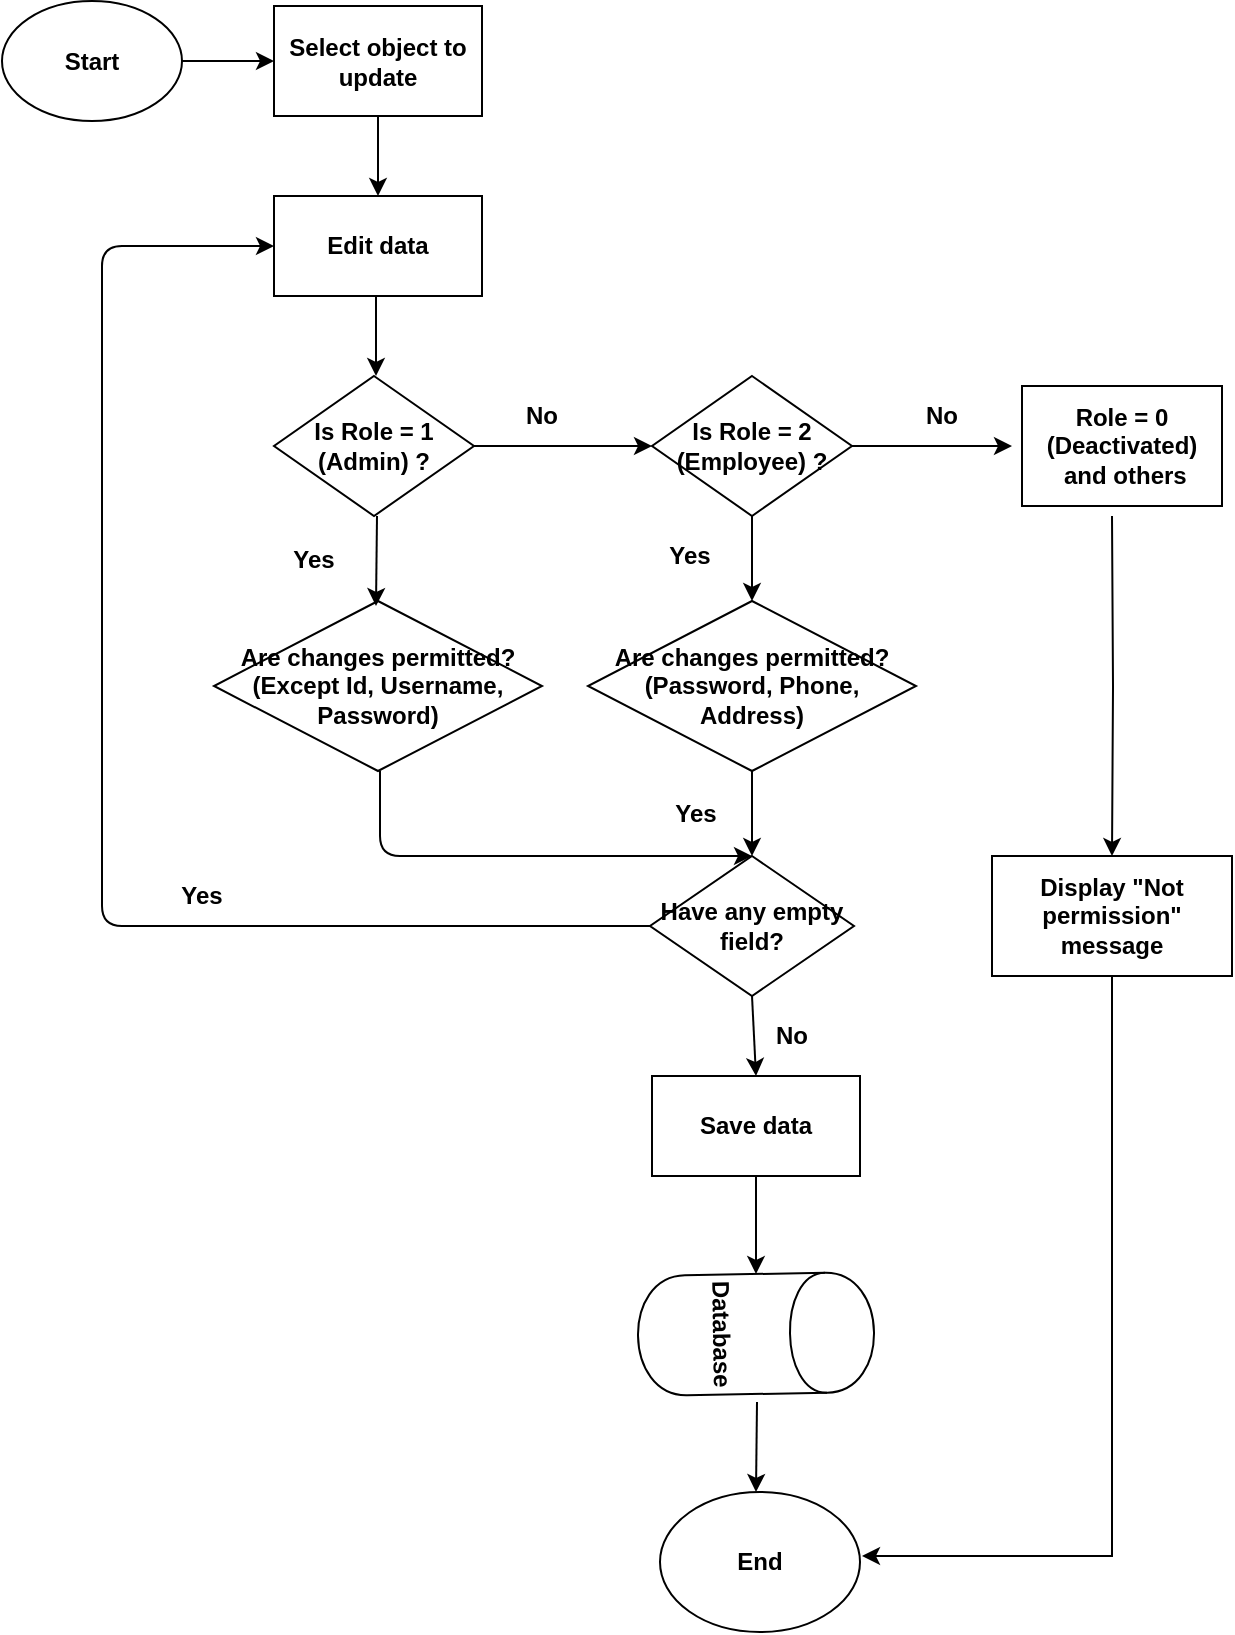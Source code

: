 <mxfile version="12.1.8" type="device" pages="2"><diagram id="Kxd_GJkdvicRJ8XknDDk" name="Page-1"><mxGraphModel dx="854" dy="436" grid="1" gridSize="10" guides="1" tooltips="1" connect="1" arrows="1" fold="1" page="1" pageScale="1" pageWidth="850" pageHeight="1100" math="0" shadow="0"><root><mxCell id="0"/><mxCell id="1" parent="0"/><mxCell id="oy75s9zfPqhPUEhMcUJi-15" value="" style="edgeStyle=orthogonalEdgeStyle;rounded=0;orthogonalLoop=1;jettySize=auto;html=1;" parent="1" source="oy75s9zfPqhPUEhMcUJi-1" target="oy75s9zfPqhPUEhMcUJi-3" edge="1"><mxGeometry relative="1" as="geometry"/></mxCell><mxCell id="oy75s9zfPqhPUEhMcUJi-1" value="&lt;b&gt;Start&lt;/b&gt;" style="ellipse;whiteSpace=wrap;html=1;" parent="1" vertex="1"><mxGeometry x="50" y="22.5" width="90" height="60" as="geometry"/></mxCell><mxCell id="oy75s9zfPqhPUEhMcUJi-18" value="" style="edgeStyle=orthogonalEdgeStyle;rounded=0;orthogonalLoop=1;jettySize=auto;html=1;" parent="1" source="oy75s9zfPqhPUEhMcUJi-3" target="oy75s9zfPqhPUEhMcUJi-4" edge="1"><mxGeometry relative="1" as="geometry"/></mxCell><mxCell id="oy75s9zfPqhPUEhMcUJi-3" value="&lt;b&gt;Select object to update&lt;/b&gt;" style="rounded=0;whiteSpace=wrap;html=1;" parent="1" vertex="1"><mxGeometry x="186" y="25" width="104" height="55" as="geometry"/></mxCell><mxCell id="oy75s9zfPqhPUEhMcUJi-4" value="&lt;b&gt;Edit data&lt;/b&gt;" style="rounded=0;whiteSpace=wrap;html=1;" parent="1" vertex="1"><mxGeometry x="186" y="120" width="104" height="50" as="geometry"/></mxCell><mxCell id="oy75s9zfPqhPUEhMcUJi-5" value="&lt;b&gt;Are changes permitted?&lt;br&gt;(Except Id, Username, Password)&lt;br&gt;&lt;/b&gt;" style="rhombus;whiteSpace=wrap;html=1;" parent="1" vertex="1"><mxGeometry x="156" y="322.5" width="164" height="85" as="geometry"/></mxCell><mxCell id="drtIHyOjPNy8VjCKFhQO-14" value="" style="edgeStyle=orthogonalEdgeStyle;rounded=0;orthogonalLoop=1;jettySize=auto;html=1;" parent="1" source="oy75s9zfPqhPUEhMcUJi-8" target="drtIHyOjPNy8VjCKFhQO-13" edge="1"><mxGeometry relative="1" as="geometry"/></mxCell><mxCell id="oy75s9zfPqhPUEhMcUJi-8" value="&lt;b&gt;Is Role = 1 (Admin) ?&lt;/b&gt;" style="rhombus;whiteSpace=wrap;html=1;" parent="1" vertex="1"><mxGeometry x="186" y="210" width="100" height="70" as="geometry"/></mxCell><mxCell id="drtIHyOjPNy8VjCKFhQO-15" value="" style="edgeStyle=orthogonalEdgeStyle;rounded=0;orthogonalLoop=1;jettySize=auto;html=1;" parent="1" source="drtIHyOjPNy8VjCKFhQO-13" target="drtIHyOjPNy8VjCKFhQO-10" edge="1"><mxGeometry relative="1" as="geometry"/></mxCell><mxCell id="drtIHyOjPNy8VjCKFhQO-19" value="" style="edgeStyle=orthogonalEdgeStyle;rounded=0;orthogonalLoop=1;jettySize=auto;html=1;" parent="1" source="drtIHyOjPNy8VjCKFhQO-13" edge="1"><mxGeometry relative="1" as="geometry"><mxPoint x="555" y="245" as="targetPoint"/></mxGeometry></mxCell><mxCell id="drtIHyOjPNy8VjCKFhQO-13" value="&lt;b&gt;Is Role = 2 (Employee) ?&lt;/b&gt;" style="rhombus;whiteSpace=wrap;html=1;" parent="1" vertex="1"><mxGeometry x="375" y="210" width="100" height="70" as="geometry"/></mxCell><mxCell id="drtIHyOjPNy8VjCKFhQO-27" value="" style="edgeStyle=orthogonalEdgeStyle;rounded=0;orthogonalLoop=1;jettySize=auto;html=1;entryX=0.5;entryY=0;entryDx=0;entryDy=0;" parent="1" target="oy75s9zfPqhPUEhMcUJi-14" edge="1"><mxGeometry relative="1" as="geometry"><mxPoint x="605" y="280" as="sourcePoint"/><mxPoint x="605" y="360" as="targetPoint"/></mxGeometry></mxCell><mxCell id="drtIHyOjPNy8VjCKFhQO-22" value="" style="edgeStyle=orthogonalEdgeStyle;rounded=0;orthogonalLoop=1;jettySize=auto;html=1;" parent="1" source="oy75s9zfPqhPUEhMcUJi-10" target="oy75s9zfPqhPUEhMcUJi-11" edge="1"><mxGeometry relative="1" as="geometry"/></mxCell><mxCell id="oy75s9zfPqhPUEhMcUJi-10" value="&lt;b&gt;Save data&lt;/b&gt;" style="rounded=0;whiteSpace=wrap;html=1;" parent="1" vertex="1"><mxGeometry x="375" y="560" width="104" height="50" as="geometry"/></mxCell><mxCell id="oy75s9zfPqhPUEhMcUJi-11" value="&lt;b&gt;Database&lt;/b&gt;" style="shape=cylinder;whiteSpace=wrap;html=1;boundedLbl=1;backgroundOutline=1;rotation=89;" parent="1" vertex="1"><mxGeometry x="397" y="630" width="60" height="118" as="geometry"/></mxCell><mxCell id="oy75s9zfPqhPUEhMcUJi-12" value="&lt;b&gt;End&lt;/b&gt;" style="ellipse;whiteSpace=wrap;html=1;" parent="1" vertex="1"><mxGeometry x="379" y="768" width="100" height="70" as="geometry"/></mxCell><mxCell id="oy75s9zfPqhPUEhMcUJi-13" value="&lt;b&gt;Have any empty field?&lt;/b&gt;" style="rhombus;whiteSpace=wrap;html=1;" parent="1" vertex="1"><mxGeometry x="374" y="450" width="102" height="70" as="geometry"/></mxCell><mxCell id="oy75s9zfPqhPUEhMcUJi-19" value="" style="endArrow=classic;html=1;" parent="1" edge="1"><mxGeometry width="50" height="50" relative="1" as="geometry"><mxPoint x="237" y="170" as="sourcePoint"/><mxPoint x="237" y="210" as="targetPoint"/></mxGeometry></mxCell><mxCell id="oy75s9zfPqhPUEhMcUJi-25" value="" style="endArrow=classic;html=1;entryX=0.5;entryY=0;entryDx=0;entryDy=0;" parent="1" target="oy75s9zfPqhPUEhMcUJi-13" edge="1"><mxGeometry width="50" height="50" relative="1" as="geometry"><mxPoint x="239" y="407.5" as="sourcePoint"/><mxPoint x="238.5" y="452.5" as="targetPoint"/><Array as="points"><mxPoint x="239" y="450"/></Array></mxGeometry></mxCell><mxCell id="oy75s9zfPqhPUEhMcUJi-26" value="" style="endArrow=classic;html=1;" parent="1" edge="1"><mxGeometry width="50" height="50" relative="1" as="geometry"><mxPoint x="237.5" y="280" as="sourcePoint"/><mxPoint x="237" y="325" as="targetPoint"/></mxGeometry></mxCell><mxCell id="oy75s9zfPqhPUEhMcUJi-28" value="" style="endArrow=classic;html=1;" parent="1" edge="1"><mxGeometry width="50" height="50" relative="1" as="geometry"><mxPoint x="427.5" y="723" as="sourcePoint"/><mxPoint x="427" y="768" as="targetPoint"/></mxGeometry></mxCell><mxCell id="oy75s9zfPqhPUEhMcUJi-35" value="" style="endArrow=classic;html=1;exitX=0;exitY=0.5;exitDx=0;exitDy=0;entryX=0;entryY=0.5;entryDx=0;entryDy=0;" parent="1" source="oy75s9zfPqhPUEhMcUJi-13" target="oy75s9zfPqhPUEhMcUJi-4" edge="1"><mxGeometry width="50" height="50" relative="1" as="geometry"><mxPoint x="50" y="480" as="sourcePoint"/><mxPoint x="100" y="430" as="targetPoint"/><Array as="points"><mxPoint x="100" y="485"/><mxPoint x="100" y="145"/></Array></mxGeometry></mxCell><mxCell id="drtIHyOjPNy8VjCKFhQO-1" value="&lt;b&gt;No&lt;/b&gt;" style="text;html=1;strokeColor=none;fillColor=none;align=center;verticalAlign=middle;whiteSpace=wrap;rounded=0;" parent="1" vertex="1"><mxGeometry x="300" y="220" width="40" height="20" as="geometry"/></mxCell><mxCell id="drtIHyOjPNy8VjCKFhQO-2" value="&lt;b&gt;Yes&lt;/b&gt;" style="text;html=1;strokeColor=none;fillColor=none;align=center;verticalAlign=middle;whiteSpace=wrap;rounded=0;" parent="1" vertex="1"><mxGeometry x="377" y="419" width="40" height="20" as="geometry"/></mxCell><mxCell id="drtIHyOjPNy8VjCKFhQO-3" value="&lt;b&gt;Yes&lt;/b&gt;" style="text;html=1;strokeColor=none;fillColor=none;align=center;verticalAlign=middle;whiteSpace=wrap;rounded=0;" parent="1" vertex="1"><mxGeometry x="186" y="291.5" width="40" height="20" as="geometry"/></mxCell><mxCell id="drtIHyOjPNy8VjCKFhQO-4" value="&lt;b&gt;No&lt;/b&gt;" style="text;html=1;strokeColor=none;fillColor=none;align=center;verticalAlign=middle;whiteSpace=wrap;rounded=0;" parent="1" vertex="1"><mxGeometry x="425" y="530" width="40" height="20" as="geometry"/></mxCell><mxCell id="drtIHyOjPNy8VjCKFhQO-5" value="&lt;b&gt;Yes&lt;/b&gt;" style="text;html=1;strokeColor=none;fillColor=none;align=center;verticalAlign=middle;whiteSpace=wrap;rounded=0;" parent="1" vertex="1"><mxGeometry x="130" y="460" width="40" height="20" as="geometry"/></mxCell><mxCell id="drtIHyOjPNy8VjCKFhQO-25" value="" style="edgeStyle=orthogonalEdgeStyle;rounded=0;orthogonalLoop=1;jettySize=auto;html=1;" parent="1" source="drtIHyOjPNy8VjCKFhQO-10" target="oy75s9zfPqhPUEhMcUJi-13" edge="1"><mxGeometry relative="1" as="geometry"/></mxCell><mxCell id="drtIHyOjPNy8VjCKFhQO-10" value="&lt;b&gt;Are changes permitted?&lt;br&gt;(Password, Phone, Address)&lt;br&gt;&lt;/b&gt;" style="rhombus;whiteSpace=wrap;html=1;" parent="1" vertex="1"><mxGeometry x="343" y="322.5" width="164" height="85" as="geometry"/></mxCell><mxCell id="sddf3iFekT6YAyw337N--1" style="edgeStyle=orthogonalEdgeStyle;rounded=0;orthogonalLoop=1;jettySize=auto;html=1;" edge="1" parent="1" source="oy75s9zfPqhPUEhMcUJi-14"><mxGeometry relative="1" as="geometry"><mxPoint x="480" y="800" as="targetPoint"/><Array as="points"><mxPoint x="605" y="800"/></Array></mxGeometry></mxCell><mxCell id="oy75s9zfPqhPUEhMcUJi-14" value="&lt;b&gt;Display &quot;Not permission&quot; message&lt;/b&gt;" style="rounded=0;whiteSpace=wrap;html=1;" parent="1" vertex="1"><mxGeometry x="545" y="450" width="120" height="60" as="geometry"/></mxCell><mxCell id="drtIHyOjPNy8VjCKFhQO-21" value="" style="endArrow=classic;html=1;entryX=0.5;entryY=0;entryDx=0;entryDy=0;" parent="1" target="oy75s9zfPqhPUEhMcUJi-10" edge="1"><mxGeometry width="50" height="50" relative="1" as="geometry"><mxPoint x="425" y="520" as="sourcePoint"/><mxPoint x="475" y="470" as="targetPoint"/></mxGeometry></mxCell><mxCell id="drtIHyOjPNy8VjCKFhQO-24" value="&lt;b&gt;No&lt;/b&gt;" style="text;html=1;strokeColor=none;fillColor=none;align=center;verticalAlign=middle;whiteSpace=wrap;rounded=0;" parent="1" vertex="1"><mxGeometry x="500" y="220" width="40" height="20" as="geometry"/></mxCell><mxCell id="drtIHyOjPNy8VjCKFhQO-28" value="&lt;b style=&quot;white-space: normal&quot;&gt;Role = 0 (&lt;/b&gt;&lt;b style=&quot;white-space: normal&quot;&gt;Deactivated)&lt;/b&gt;&lt;b style=&quot;white-space: normal&quot;&gt;&lt;br&gt;&amp;nbsp;and others&lt;/b&gt;" style="rounded=0;whiteSpace=wrap;html=1;" parent="1" vertex="1"><mxGeometry x="560" y="215" width="100" height="60" as="geometry"/></mxCell><mxCell id="drtIHyOjPNy8VjCKFhQO-29" value="&lt;b&gt;Yes&lt;/b&gt;" style="text;html=1;strokeColor=none;fillColor=none;align=center;verticalAlign=middle;whiteSpace=wrap;rounded=0;" parent="1" vertex="1"><mxGeometry x="374" y="290" width="40" height="20" as="geometry"/></mxCell></root></mxGraphModel></diagram><diagram id="AU72ETQob9apXKi65wc0" name="Page-2"><mxGraphModel dx="854" dy="387" grid="1" gridSize="10" guides="1" tooltips="1" connect="1" arrows="1" fold="1" page="1" pageScale="1" pageWidth="850" pageHeight="1100" math="0" shadow="0"><root><mxCell id="6ainvkoYs9mTlMc2Mg3C-0"/><mxCell id="6ainvkoYs9mTlMc2Mg3C-1" parent="6ainvkoYs9mTlMc2Mg3C-0"/><mxCell id="O90aQkTH8Rf5dT2J5NOc-0" value="" style="edgeStyle=orthogonalEdgeStyle;rounded=0;orthogonalLoop=1;jettySize=auto;html=1;" parent="6ainvkoYs9mTlMc2Mg3C-1" source="iM_PbhCrHm6HZIfGwmGO-0" target="xcoC42EDn_V92BBHKZRD-0" edge="1"><mxGeometry relative="1" as="geometry"/></mxCell><mxCell id="iM_PbhCrHm6HZIfGwmGO-0" value="&lt;b&gt;Start&lt;/b&gt;" style="ellipse;whiteSpace=wrap;html=1;" parent="6ainvkoYs9mTlMc2Mg3C-1" vertex="1"><mxGeometry x="380" y="30" width="90" height="60" as="geometry"/></mxCell><mxCell id="xcoC42EDn_V92BBHKZRD-0" value="&lt;b&gt;Select booking function&lt;/b&gt;" style="rounded=0;whiteSpace=wrap;html=1;" parent="6ainvkoYs9mTlMc2Mg3C-1" vertex="1"><mxGeometry x="373" y="120" width="104" height="55" as="geometry"/></mxCell><mxCell id="O90aQkTH8Rf5dT2J5NOc-9" value="" style="edgeStyle=orthogonalEdgeStyle;rounded=0;orthogonalLoop=1;jettySize=auto;html=1;" parent="6ainvkoYs9mTlMc2Mg3C-1" source="w5VaBazY6swH0y0xsn1E-0" target="JlPEDpAQkTnuDKyjfKnj-4" edge="1"><mxGeometry relative="1" as="geometry"/></mxCell><mxCell id="w5VaBazY6swH0y0xsn1E-0" value="&lt;b&gt;Search by route, datetime&lt;/b&gt;" style="rounded=0;whiteSpace=wrap;html=1;" parent="6ainvkoYs9mTlMc2Mg3C-1" vertex="1"><mxGeometry x="202" y="310" width="120" height="60" as="geometry"/></mxCell><mxCell id="JlPEDpAQkTnuDKyjfKnj-0" value="&lt;b&gt;Have booked online ?&lt;/b&gt;" style="rhombus;whiteSpace=wrap;html=1;" parent="6ainvkoYs9mTlMc2Mg3C-1" vertex="1"><mxGeometry x="368" y="210" width="113" height="70" as="geometry"/></mxCell><mxCell id="JlPEDpAQkTnuDKyjfKnj-1" value="&lt;b&gt;Print ticket&lt;/b&gt;" style="rounded=0;whiteSpace=wrap;html=1;" parent="6ainvkoYs9mTlMc2Mg3C-1" vertex="1"><mxGeometry x="669" y="820" width="104" height="50" as="geometry"/></mxCell><mxCell id="JlPEDpAQkTnuDKyjfKnj-2" value="&lt;b&gt;Search by booking number or customer details&lt;/b&gt;" style="rounded=0;whiteSpace=wrap;html=1;" parent="6ainvkoYs9mTlMc2Mg3C-1" vertex="1"><mxGeometry x="537.5" y="310" width="127" height="60" as="geometry"/></mxCell><mxCell id="O90aQkTH8Rf5dT2J5NOc-29" value="" style="edgeStyle=orthogonalEdgeStyle;rounded=0;orthogonalLoop=1;jettySize=auto;html=1;" parent="6ainvkoYs9mTlMc2Mg3C-1" source="JlPEDpAQkTnuDKyjfKnj-3" target="Zc0JVOS_6LJyF_ipghFe-0" edge="1"><mxGeometry relative="1" as="geometry"/></mxCell><mxCell id="JlPEDpAQkTnuDKyjfKnj-3" value="&lt;b&gt;Edit booking status and make a refund&lt;/b&gt;" style="rounded=0;whiteSpace=wrap;html=1;" parent="6ainvkoYs9mTlMc2Mg3C-1" vertex="1"><mxGeometry x="411" y="520" width="104" height="50" as="geometry"/></mxCell><mxCell id="O90aQkTH8Rf5dT2J5NOc-10" value="" style="edgeStyle=orthogonalEdgeStyle;rounded=0;orthogonalLoop=1;jettySize=auto;html=1;" parent="6ainvkoYs9mTlMc2Mg3C-1" source="JlPEDpAQkTnuDKyjfKnj-4" target="GmtG78qsVWkRPAnzscjt-0" edge="1"><mxGeometry relative="1" as="geometry"/></mxCell><mxCell id="JlPEDpAQkTnuDKyjfKnj-4" value="&lt;b&gt;Input customer data&lt;/b&gt;" style="rounded=0;whiteSpace=wrap;html=1;" parent="6ainvkoYs9mTlMc2Mg3C-1" vertex="1"><mxGeometry x="210" y="430" width="104" height="50" as="geometry"/></mxCell><mxCell id="O90aQkTH8Rf5dT2J5NOc-15" value="" style="edgeStyle=orthogonalEdgeStyle;rounded=0;orthogonalLoop=1;jettySize=auto;html=1;" parent="6ainvkoYs9mTlMc2Mg3C-1" source="JlPEDpAQkTnuDKyjfKnj-5" target="6Gsh62djp5EONXs8YnBj-3" edge="1"><mxGeometry relative="1" as="geometry"/></mxCell><mxCell id="JlPEDpAQkTnuDKyjfKnj-5" value="&lt;b&gt;Edit booking details ?&lt;/b&gt;" style="rhombus;whiteSpace=wrap;html=1;" parent="6ainvkoYs9mTlMc2Mg3C-1" vertex="1"><mxGeometry x="544.5" y="420" width="113" height="70" as="geometry"/></mxCell><mxCell id="GmtG78qsVWkRPAnzscjt-0" value="&lt;b&gt;Make a booking and payment&lt;/b&gt;" style="rounded=0;whiteSpace=wrap;html=1;" parent="6ainvkoYs9mTlMc2Mg3C-1" vertex="1"><mxGeometry x="210" y="520" width="104" height="50" as="geometry"/></mxCell><mxCell id="O90aQkTH8Rf5dT2J5NOc-33" value="" style="edgeStyle=orthogonalEdgeStyle;rounded=0;orthogonalLoop=1;jettySize=auto;html=1;" parent="6ainvkoYs9mTlMc2Mg3C-1" source="N8XZEe4Lh78OhCu4c68--0" edge="1"><mxGeometry relative="1" as="geometry"><mxPoint x="660" y="755" as="targetPoint"/></mxGeometry></mxCell><mxCell id="N8XZEe4Lh78OhCu4c68--0" value="&lt;b&gt;Database&lt;/b&gt;" style="shape=cylinder;whiteSpace=wrap;html=1;boundedLbl=1;backgroundOutline=1;rotation=89;" parent="6ainvkoYs9mTlMc2Mg3C-1" vertex="1"><mxGeometry x="433" y="696" width="60" height="118" as="geometry"/></mxCell><mxCell id="JwTrKUtEUzhW3nRHFBCV-0" value="&lt;b&gt;End&lt;/b&gt;" style="ellipse;whiteSpace=wrap;html=1;" parent="6ainvkoYs9mTlMc2Mg3C-1" vertex="1"><mxGeometry x="671" y="920" width="100" height="70" as="geometry"/></mxCell><mxCell id="O90aQkTH8Rf5dT2J5NOc-14" value="" style="edgeStyle=orthogonalEdgeStyle;rounded=0;orthogonalLoop=1;jettySize=auto;html=1;" parent="6ainvkoYs9mTlMc2Mg3C-1" source="6Gsh62djp5EONXs8YnBj-1" target="JlPEDpAQkTnuDKyjfKnj-3" edge="1"><mxGeometry relative="1" as="geometry"/></mxCell><mxCell id="6Gsh62djp5EONXs8YnBj-1" value="&lt;b&gt;Cancel booking ?&lt;/b&gt;" style="rhombus;whiteSpace=wrap;html=1;" parent="6ainvkoYs9mTlMc2Mg3C-1" vertex="1"><mxGeometry x="406.5" y="420" width="113" height="70" as="geometry"/></mxCell><mxCell id="O90aQkTH8Rf5dT2J5NOc-11" value="" style="edgeStyle=orthogonalEdgeStyle;rounded=0;orthogonalLoop=1;jettySize=auto;html=1;" parent="6ainvkoYs9mTlMc2Mg3C-1" source="6Gsh62djp5EONXs8YnBj-2" target="JlPEDpAQkTnuDKyjfKnj-1" edge="1"><mxGeometry relative="1" as="geometry"/></mxCell><mxCell id="6Gsh62djp5EONXs8YnBj-2" value="&lt;b&gt;Get ticket&amp;nbsp; ?&lt;/b&gt;" style="rhombus;whiteSpace=wrap;html=1;" parent="6ainvkoYs9mTlMc2Mg3C-1" vertex="1"><mxGeometry x="664.5" y="720" width="113" height="70" as="geometry"/></mxCell><mxCell id="6Gsh62djp5EONXs8YnBj-3" value="&lt;b&gt;Edit permitted data&lt;br&gt;&lt;/b&gt;" style="rounded=0;whiteSpace=wrap;html=1;" parent="6ainvkoYs9mTlMc2Mg3C-1" vertex="1"><mxGeometry x="549" y="520" width="104" height="50" as="geometry"/></mxCell><mxCell id="O90aQkTH8Rf5dT2J5NOc-1" value="" style="endArrow=classic;html=1;" parent="6ainvkoYs9mTlMc2Mg3C-1" edge="1"><mxGeometry width="50" height="50" relative="1" as="geometry"><mxPoint x="721" y="870" as="sourcePoint"/><mxPoint x="721" y="920" as="targetPoint"/></mxGeometry></mxCell><mxCell id="O90aQkTH8Rf5dT2J5NOc-2" value="" style="endArrow=classic;html=1;" parent="6ainvkoYs9mTlMc2Mg3C-1" edge="1"><mxGeometry width="50" height="50" relative="1" as="geometry"><mxPoint x="425" y="175" as="sourcePoint"/><mxPoint x="425.5" y="210" as="targetPoint"/></mxGeometry></mxCell><mxCell id="O90aQkTH8Rf5dT2J5NOc-5" value="" style="endArrow=classic;html=1;exitX=1;exitY=0.5;exitDx=0;exitDy=0;" parent="6ainvkoYs9mTlMc2Mg3C-1" source="JlPEDpAQkTnuDKyjfKnj-0" edge="1"><mxGeometry width="50" height="50" relative="1" as="geometry"><mxPoint x="600" y="260" as="sourcePoint"/><mxPoint x="600" y="310" as="targetPoint"/><Array as="points"><mxPoint x="600" y="245"/></Array></mxGeometry></mxCell><mxCell id="O90aQkTH8Rf5dT2J5NOc-6" value="" style="endArrow=classic;html=1;exitX=0;exitY=0.5;exitDx=0;exitDy=0;" parent="6ainvkoYs9mTlMc2Mg3C-1" source="JlPEDpAQkTnuDKyjfKnj-0" edge="1"><mxGeometry width="50" height="50" relative="1" as="geometry"><mxPoint x="260" y="260" as="sourcePoint"/><mxPoint x="260" y="310" as="targetPoint"/><Array as="points"><mxPoint x="260" y="245"/></Array></mxGeometry></mxCell><mxCell id="O90aQkTH8Rf5dT2J5NOc-8" value="" style="endArrow=classic;html=1;entryX=0;entryY=0.5;entryDx=0;entryDy=0;exitX=0.5;exitY=1;exitDx=0;exitDy=0;" parent="6ainvkoYs9mTlMc2Mg3C-1" source="GmtG78qsVWkRPAnzscjt-0" edge="1"><mxGeometry width="50" height="50" relative="1" as="geometry"><mxPoint x="350" y="550" as="sourcePoint"/><mxPoint x="411" y="665" as="targetPoint"/><Array as="points"><mxPoint x="262" y="665"/></Array></mxGeometry></mxCell><mxCell id="O90aQkTH8Rf5dT2J5NOc-22" value="" style="endArrow=classic;html=1;exitX=1;exitY=0.5;exitDx=0;exitDy=0;entryX=0.5;entryY=0;entryDx=0;entryDy=0;" parent="6ainvkoYs9mTlMc2Mg3C-1" source="JlPEDpAQkTnuDKyjfKnj-2" target="6Gsh62djp5EONXs8YnBj-2" edge="1"><mxGeometry width="50" height="50" relative="1" as="geometry"><mxPoint x="721" y="600" as="sourcePoint"/><mxPoint x="721" y="650" as="targetPoint"/><Array as="points"><mxPoint x="721" y="340"/></Array></mxGeometry></mxCell><mxCell id="O90aQkTH8Rf5dT2J5NOc-23" value="" style="endArrow=classic;html=1;exitX=0;exitY=0.5;exitDx=0;exitDy=0;" parent="6ainvkoYs9mTlMc2Mg3C-1" source="JlPEDpAQkTnuDKyjfKnj-2" edge="1"><mxGeometry width="50" height="50" relative="1" as="geometry"><mxPoint x="462" y="370" as="sourcePoint"/><mxPoint x="462" y="420" as="targetPoint"/><Array as="points"><mxPoint x="462" y="340"/></Array></mxGeometry></mxCell><mxCell id="O90aQkTH8Rf5dT2J5NOc-24" value="" style="endArrow=classic;html=1;" parent="6ainvkoYs9mTlMc2Mg3C-1" edge="1"><mxGeometry width="50" height="50" relative="1" as="geometry"><mxPoint x="601" y="370" as="sourcePoint"/><mxPoint x="601" y="420" as="targetPoint"/></mxGeometry></mxCell><mxCell id="Zc0JVOS_6LJyF_ipghFe-0" value="&lt;b&gt;Save data&lt;/b&gt;" style="rounded=0;whiteSpace=wrap;html=1;" parent="6ainvkoYs9mTlMc2Mg3C-1" vertex="1"><mxGeometry x="410.5" y="640" width="105" height="50" as="geometry"/></mxCell><mxCell id="O90aQkTH8Rf5dT2J5NOc-34" value="" style="endArrow=classic;html=1;entryX=0;entryY=0.5;entryDx=0;entryDy=0;" parent="6ainvkoYs9mTlMc2Mg3C-1" target="N8XZEe4Lh78OhCu4c68--0" edge="1"><mxGeometry width="50" height="50" relative="1" as="geometry"><mxPoint x="463" y="690" as="sourcePoint"/><mxPoint x="513" y="640" as="targetPoint"/></mxGeometry></mxCell><mxCell id="O90aQkTH8Rf5dT2J5NOc-35" value="" style="endArrow=classic;html=1;" parent="6ainvkoYs9mTlMc2Mg3C-1" edge="1"><mxGeometry width="50" height="50" relative="1" as="geometry"><mxPoint x="600" y="570" as="sourcePoint"/><mxPoint x="520" y="660" as="targetPoint"/><Array as="points"><mxPoint x="600" y="660"/></Array></mxGeometry></mxCell><mxCell id="qOgDmAZo4xMT_8M7_3dS-0" value="" style="endArrow=classic;html=1;exitX=1;exitY=0.5;exitDx=0;exitDy=0;entryX=1;entryY=0.5;entryDx=0;entryDy=0;" parent="6ainvkoYs9mTlMc2Mg3C-1" source="6Gsh62djp5EONXs8YnBj-2" target="JwTrKUtEUzhW3nRHFBCV-0" edge="1"><mxGeometry width="50" height="50" relative="1" as="geometry"><mxPoint x="621" y="1005" as="sourcePoint"/><mxPoint x="778" y="960" as="targetPoint"/><Array as="points"><mxPoint x="820" y="755"/><mxPoint x="820" y="955"/></Array></mxGeometry></mxCell><mxCell id="qOgDmAZo4xMT_8M7_3dS-1" value="&lt;b&gt;Yes&lt;/b&gt;" style="text;html=1;strokeColor=none;fillColor=none;align=center;verticalAlign=middle;whiteSpace=wrap;rounded=0;" parent="6ainvkoYs9mTlMc2Mg3C-1" vertex="1"><mxGeometry x="671" y="790" width="40" height="20" as="geometry"/></mxCell><mxCell id="qOgDmAZo4xMT_8M7_3dS-2" value="&lt;b&gt;No&lt;/b&gt;" style="text;html=1;strokeColor=none;fillColor=none;align=center;verticalAlign=middle;whiteSpace=wrap;rounded=0;" parent="6ainvkoYs9mTlMc2Mg3C-1" vertex="1"><mxGeometry x="780" y="730" width="40" height="20" as="geometry"/></mxCell></root></mxGraphModel></diagram></mxfile>